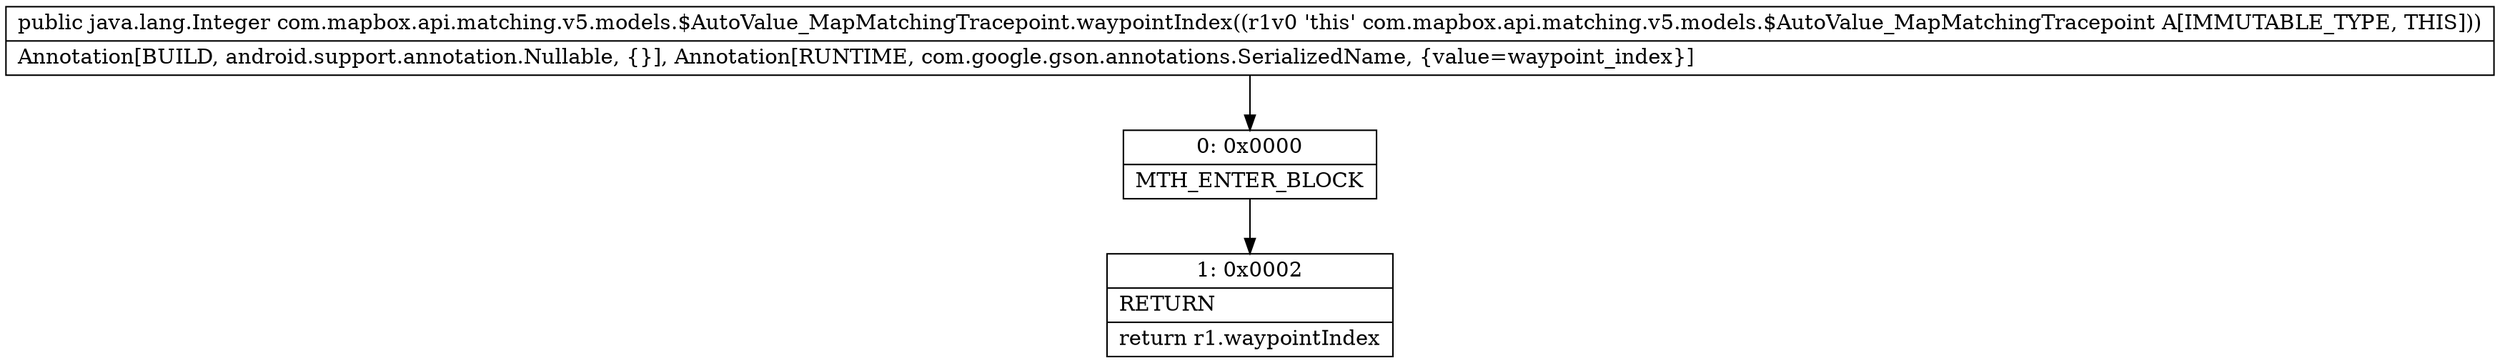 digraph "CFG forcom.mapbox.api.matching.v5.models.$AutoValue_MapMatchingTracepoint.waypointIndex()Ljava\/lang\/Integer;" {
Node_0 [shape=record,label="{0\:\ 0x0000|MTH_ENTER_BLOCK\l}"];
Node_1 [shape=record,label="{1\:\ 0x0002|RETURN\l|return r1.waypointIndex\l}"];
MethodNode[shape=record,label="{public java.lang.Integer com.mapbox.api.matching.v5.models.$AutoValue_MapMatchingTracepoint.waypointIndex((r1v0 'this' com.mapbox.api.matching.v5.models.$AutoValue_MapMatchingTracepoint A[IMMUTABLE_TYPE, THIS]))  | Annotation[BUILD, android.support.annotation.Nullable, \{\}], Annotation[RUNTIME, com.google.gson.annotations.SerializedName, \{value=waypoint_index\}]\l}"];
MethodNode -> Node_0;
Node_0 -> Node_1;
}

